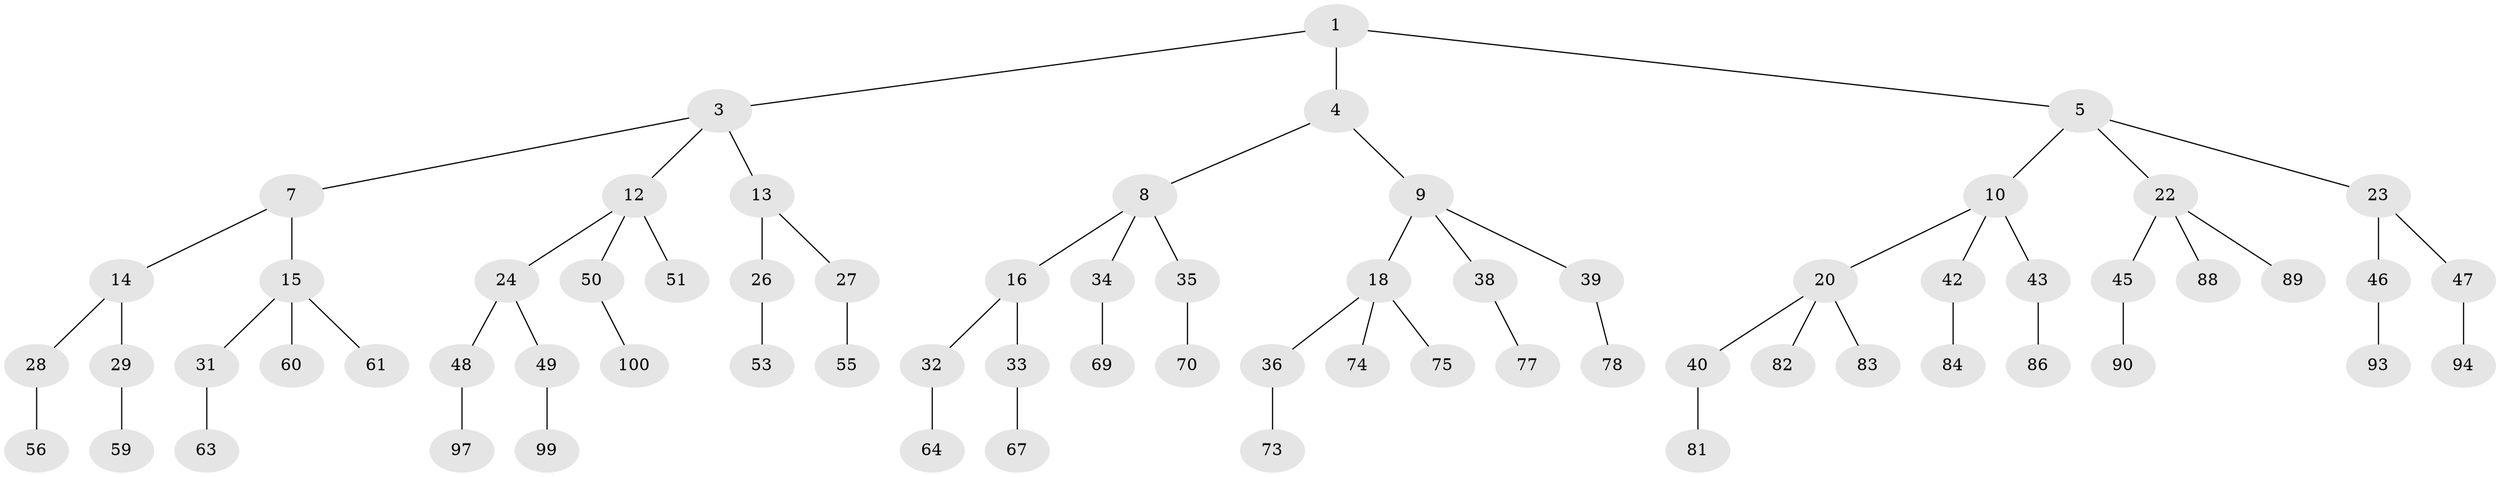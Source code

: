 // original degree distribution, {2: 0.02, 3: 0.48, 1: 0.5}
// Generated by graph-tools (version 1.1) at 2025/38/02/21/25 10:38:56]
// undirected, 69 vertices, 68 edges
graph export_dot {
graph [start="1"]
  node [color=gray90,style=filled];
  1 [super="+2"];
  3 [latent=1,super="+6"];
  4 [latent=0.5];
  5 [latent=0.5,super="+11"];
  7 [latent=0.5];
  8 [latent=0.333333,super="+17"];
  9 [latent=0.333333,super="+19"];
  10 [latent=0.333333,super="+21"];
  12 [latent=0.333333,super="+25"];
  13 [latent=0.333333];
  14 [latent=0.333333];
  15 [latent=0.333333,super="+30"];
  16 [latent=0.25];
  18 [latent=0.25,super="+37"];
  20 [latent=0.25,super="+41"];
  22 [latent=0.25,super="+44"];
  23 [latent=0.25];
  24 [latent=0.25];
  26 [latent=0.25,super="+52"];
  27 [latent=0.25,super="+54"];
  28 [latent=0.25,super="+57"];
  29 [latent=0.25,super="+58"];
  31 [latent=0.25,super="+62"];
  32 [latent=0.2,super="+65"];
  33 [latent=0.2,super="+66"];
  34 [latent=0.2,super="+68"];
  35 [latent=0.2,super="+71"];
  36 [latent=0.2,super="+72"];
  38 [latent=0.2,super="+76"];
  39 [latent=0.2,super="+79"];
  40 [latent=0.2,super="+80"];
  42 [latent=0.2,super="+85"];
  43 [latent=0.2,super="+87"];
  45 [latent=0.2,super="+91"];
  46 [latent=0.2,super="+92"];
  47 [latent=0.2,super="+95"];
  48 [latent=0.2,super="+96"];
  49 [latent=0.2,super="+98"];
  50 [latent=0.2];
  51 [latent=0.2];
  53 [latent=0.2];
  55 [latent=0.2];
  56 [latent=0.2];
  59 [latent=0.2];
  60 [latent=0.2];
  61 [latent=0.2];
  63 [latent=0.2];
  64 [latent=0.166667];
  67 [latent=0.166667];
  69 [latent=0.166667];
  70 [latent=0.166667];
  73 [latent=0.166667];
  74 [latent=0.166667];
  75 [latent=0.166667];
  77 [latent=0.166667];
  78 [latent=0.166667];
  81 [latent=0.166667];
  82 [latent=0.166667];
  83 [latent=0.166667];
  84 [latent=0.166667];
  86 [latent=0.166667];
  88 [latent=0.166667];
  89 [latent=0.166667];
  90 [latent=0.166667];
  93 [latent=0.166667];
  94 [latent=0.166667];
  97 [latent=0.166667];
  99 [latent=0.166667];
  100 [latent=0.166667];
  1 -- 3;
  1 -- 4;
  1 -- 5;
  3 -- 7;
  3 -- 12;
  3 -- 13;
  4 -- 8;
  4 -- 9;
  5 -- 10;
  5 -- 22;
  5 -- 23;
  7 -- 14;
  7 -- 15;
  8 -- 16;
  8 -- 34;
  8 -- 35;
  9 -- 18;
  9 -- 38;
  9 -- 39;
  10 -- 20;
  10 -- 43;
  10 -- 42;
  12 -- 24;
  12 -- 50;
  12 -- 51;
  13 -- 26;
  13 -- 27;
  14 -- 28;
  14 -- 29;
  15 -- 31;
  15 -- 60;
  15 -- 61;
  16 -- 32;
  16 -- 33;
  18 -- 36;
  18 -- 75;
  18 -- 74;
  20 -- 40;
  20 -- 82;
  20 -- 83;
  22 -- 45;
  22 -- 88;
  22 -- 89;
  23 -- 46;
  23 -- 47;
  24 -- 48;
  24 -- 49;
  26 -- 53;
  27 -- 55;
  28 -- 56;
  29 -- 59;
  31 -- 63;
  32 -- 64;
  33 -- 67;
  34 -- 69;
  35 -- 70;
  36 -- 73;
  38 -- 77;
  39 -- 78;
  40 -- 81;
  42 -- 84;
  43 -- 86;
  45 -- 90;
  46 -- 93;
  47 -- 94;
  48 -- 97;
  49 -- 99;
  50 -- 100;
}
